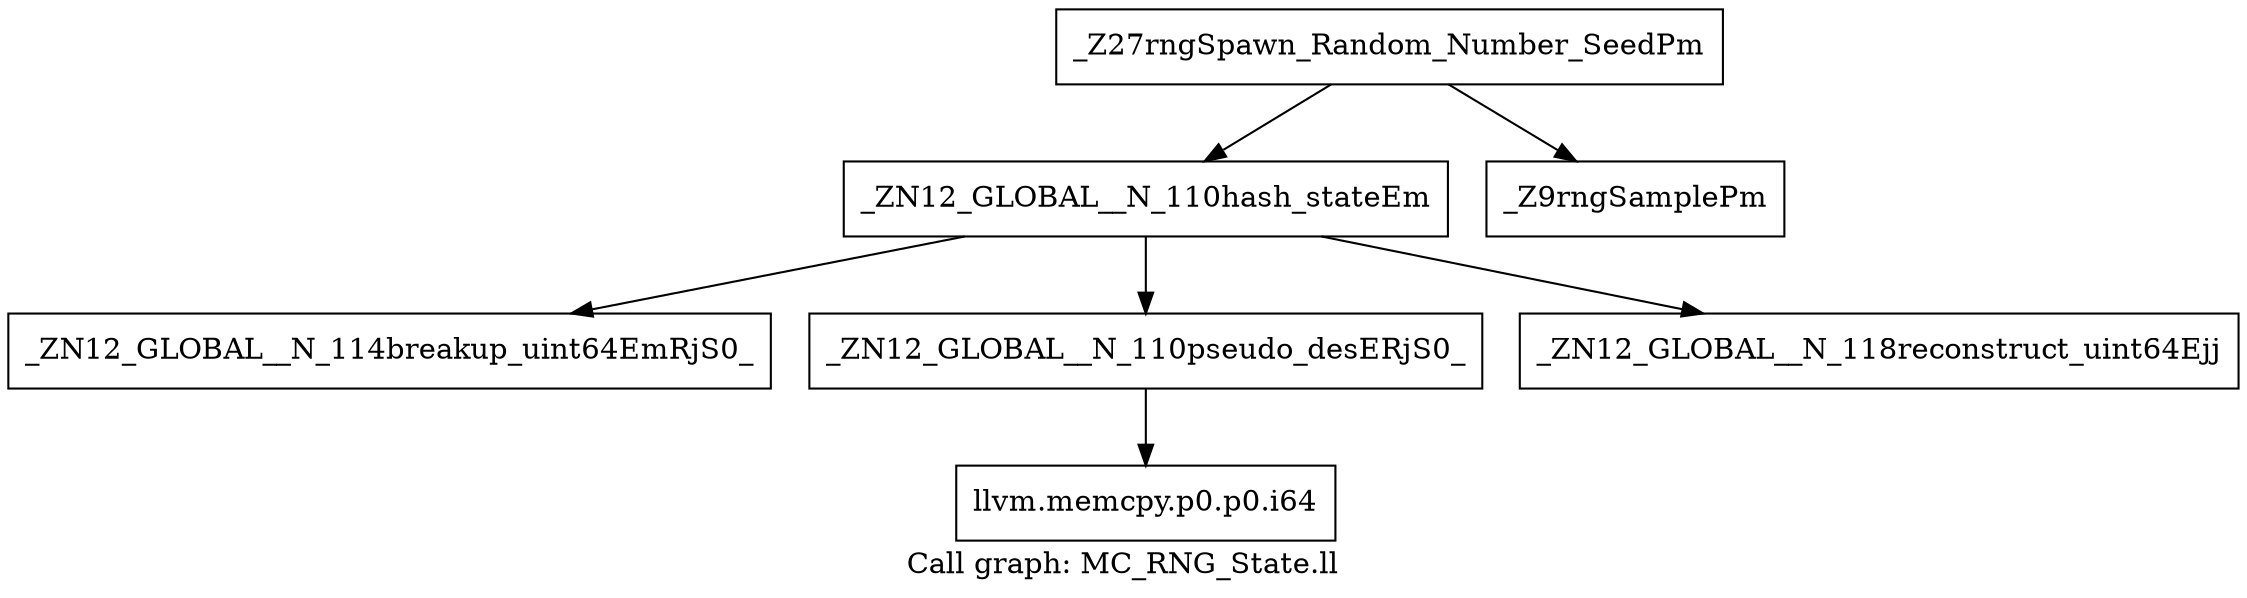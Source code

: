 digraph "Call graph: MC_RNG_State.ll" {
	label="Call graph: MC_RNG_State.ll";

	Node0x55ca7e4de5c0 [shape=record,label="{_Z27rngSpawn_Random_Number_SeedPm}"];
	Node0x55ca7e4de5c0 -> Node0x55ca7e4de670;
	Node0x55ca7e4de5c0 -> Node0x55ca7e4de720;
	Node0x55ca7e4de670 [shape=record,label="{_ZN12_GLOBAL__N_110hash_stateEm}"];
	Node0x55ca7e4de670 -> Node0x55ca7e4de820;
	Node0x55ca7e4de670 -> Node0x55ca7e4de8a0;
	Node0x55ca7e4de670 -> Node0x55ca7e4de920;
	Node0x55ca7e4de720 [shape=record,label="{_Z9rngSamplePm}"];
	Node0x55ca7e4de820 [shape=record,label="{_ZN12_GLOBAL__N_114breakup_uint64EmRjS0_}"];
	Node0x55ca7e4de8a0 [shape=record,label="{_ZN12_GLOBAL__N_110pseudo_desERjS0_}"];
	Node0x55ca7e4de8a0 -> Node0x55ca7e4e1c00;
	Node0x55ca7e4de920 [shape=record,label="{_ZN12_GLOBAL__N_118reconstruct_uint64Ejj}"];
	Node0x55ca7e4e1c00 [shape=record,label="{llvm.memcpy.p0.p0.i64}"];
}
